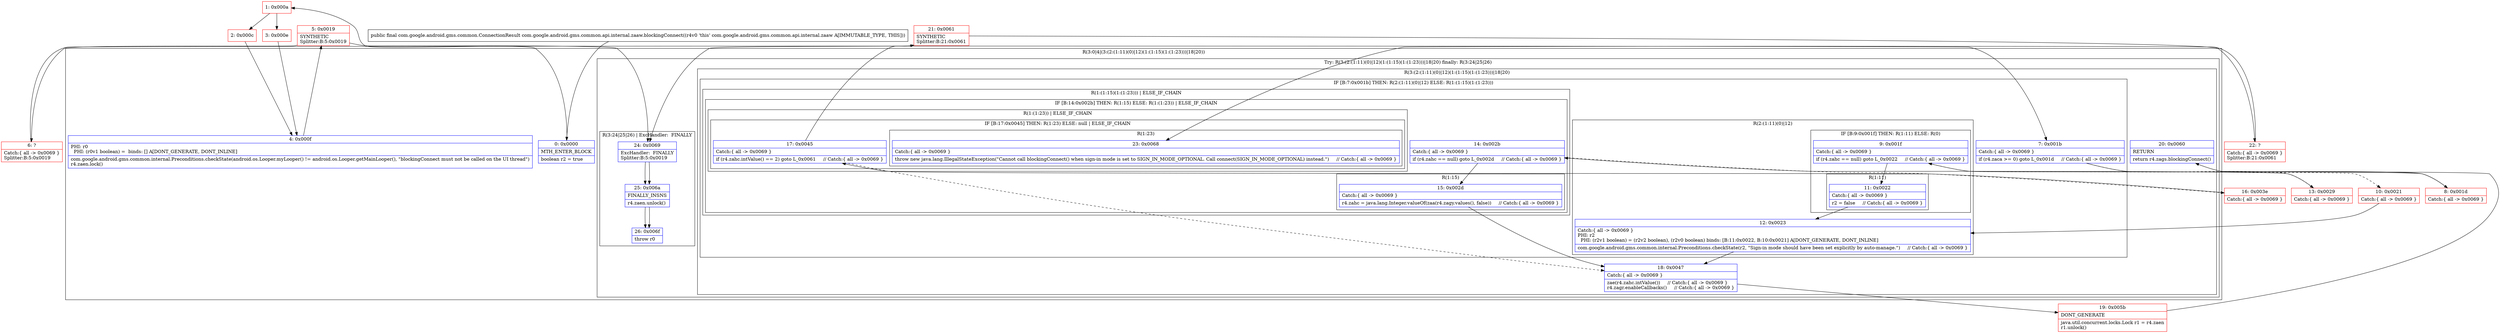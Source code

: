 digraph "CFG forcom.google.android.gms.common.api.internal.zaaw.blockingConnect()Lcom\/google\/android\/gms\/common\/ConnectionResult;" {
subgraph cluster_Region_1704200278 {
label = "R(3:0|4|(3:(2:(1:11)(0)|12)(1:(1:15)(1:(1:23)))|18|20))";
node [shape=record,color=blue];
Node_0 [shape=record,label="{0\:\ 0x0000|MTH_ENTER_BLOCK\l|boolean r2 = true\l}"];
Node_4 [shape=record,label="{4\:\ 0x000f|PHI: r0 \l  PHI: (r0v1 boolean) =  binds: [] A[DONT_GENERATE, DONT_INLINE]\l|com.google.android.gms.common.internal.Preconditions.checkState(android.os.Looper.myLooper() != android.os.Looper.getMainLooper(), \"blockingConnect must not be called on the UI thread\")\lr4.zaen.lock()\l}"];
subgraph cluster_TryCatchRegion_423989428 {
label = "Try: R(3:(2:(1:11)(0)|12)(1:(1:15)(1:(1:23)))|18|20) finally: R(3:24|25|26)";
node [shape=record,color=blue];
subgraph cluster_Region_1576547658 {
label = "R(3:(2:(1:11)(0)|12)(1:(1:15)(1:(1:23)))|18|20)";
node [shape=record,color=blue];
subgraph cluster_IfRegion_801178187 {
label = "IF [B:7:0x001b] THEN: R(2:(1:11)(0)|12) ELSE: R(1:(1:15)(1:(1:23)))";
node [shape=record,color=blue];
Node_7 [shape=record,label="{7\:\ 0x001b|Catch:\{ all \-\> 0x0069 \}\l|if (r4.zaca \>= 0) goto L_0x001d     \/\/ Catch:\{ all \-\> 0x0069 \}\l}"];
subgraph cluster_Region_1781244747 {
label = "R(2:(1:11)(0)|12)";
node [shape=record,color=blue];
subgraph cluster_IfRegion_852890889 {
label = "IF [B:9:0x001f] THEN: R(1:11) ELSE: R(0)";
node [shape=record,color=blue];
Node_9 [shape=record,label="{9\:\ 0x001f|Catch:\{ all \-\> 0x0069 \}\l|if (r4.zahc == null) goto L_0x0022     \/\/ Catch:\{ all \-\> 0x0069 \}\l}"];
subgraph cluster_Region_1938422694 {
label = "R(1:11)";
node [shape=record,color=blue];
Node_11 [shape=record,label="{11\:\ 0x0022|Catch:\{ all \-\> 0x0069 \}\l|r2 = false     \/\/ Catch:\{ all \-\> 0x0069 \}\l}"];
}
subgraph cluster_Region_119796695 {
label = "R(0)";
node [shape=record,color=blue];
}
}
Node_12 [shape=record,label="{12\:\ 0x0023|Catch:\{ all \-\> 0x0069 \}\lPHI: r2 \l  PHI: (r2v1 boolean) = (r2v2 boolean), (r2v0 boolean) binds: [B:11:0x0022, B:10:0x0021] A[DONT_GENERATE, DONT_INLINE]\l|com.google.android.gms.common.internal.Preconditions.checkState(r2, \"Sign\-in mode should have been set explicitly by auto\-manage.\")     \/\/ Catch:\{ all \-\> 0x0069 \}\l}"];
}
subgraph cluster_Region_460182556 {
label = "R(1:(1:15)(1:(1:23))) | ELSE_IF_CHAIN\l";
node [shape=record,color=blue];
subgraph cluster_IfRegion_1008291424 {
label = "IF [B:14:0x002b] THEN: R(1:15) ELSE: R(1:(1:23)) | ELSE_IF_CHAIN\l";
node [shape=record,color=blue];
Node_14 [shape=record,label="{14\:\ 0x002b|Catch:\{ all \-\> 0x0069 \}\l|if (r4.zahc == null) goto L_0x002d     \/\/ Catch:\{ all \-\> 0x0069 \}\l}"];
subgraph cluster_Region_1046833847 {
label = "R(1:15)";
node [shape=record,color=blue];
Node_15 [shape=record,label="{15\:\ 0x002d|Catch:\{ all \-\> 0x0069 \}\l|r4.zahc = java.lang.Integer.valueOf(zaa(r4.zagy.values(), false))     \/\/ Catch:\{ all \-\> 0x0069 \}\l}"];
}
subgraph cluster_Region_641768423 {
label = "R(1:(1:23)) | ELSE_IF_CHAIN\l";
node [shape=record,color=blue];
subgraph cluster_IfRegion_1400403463 {
label = "IF [B:17:0x0045] THEN: R(1:23) ELSE: null | ELSE_IF_CHAIN\l";
node [shape=record,color=blue];
Node_17 [shape=record,label="{17\:\ 0x0045|Catch:\{ all \-\> 0x0069 \}\l|if (r4.zahc.intValue() == 2) goto L_0x0061     \/\/ Catch:\{ all \-\> 0x0069 \}\l}"];
subgraph cluster_Region_635721798 {
label = "R(1:23)";
node [shape=record,color=blue];
Node_23 [shape=record,label="{23\:\ 0x0068|Catch:\{ all \-\> 0x0069 \}\l|throw new java.lang.IllegalStateException(\"Cannot call blockingConnect() when sign\-in mode is set to SIGN_IN_MODE_OPTIONAL. Call connect(SIGN_IN_MODE_OPTIONAL) instead.\")     \/\/ Catch:\{ all \-\> 0x0069 \}\l}"];
}
}
}
}
}
}
Node_18 [shape=record,label="{18\:\ 0x0047|Catch:\{ all \-\> 0x0069 \}\l|zae(r4.zahc.intValue())     \/\/ Catch:\{ all \-\> 0x0069 \}\lr4.zagr.enableCallbacks()     \/\/ Catch:\{ all \-\> 0x0069 \}\l}"];
Node_20 [shape=record,label="{20\:\ 0x0060|RETURN\l|return r4.zags.blockingConnect()\l}"];
}
subgraph cluster_Region_817999519 {
label = "R(3:24|25|26) | ExcHandler:  FINALLY\l";
node [shape=record,color=blue];
Node_24 [shape=record,label="{24\:\ 0x0069|ExcHandler:  FINALLY\lSplitter:B:5:0x0019\l}"];
Node_25 [shape=record,label="{25\:\ 0x006a|FINALLY_INSNS\l|r4.zaen.unlock()\l}"];
Node_26 [shape=record,label="{26\:\ 0x006f|throw r0\l}"];
}
}
}
subgraph cluster_Region_817999519 {
label = "R(3:24|25|26) | ExcHandler:  FINALLY\l";
node [shape=record,color=blue];
Node_24 [shape=record,label="{24\:\ 0x0069|ExcHandler:  FINALLY\lSplitter:B:5:0x0019\l}"];
Node_25 [shape=record,label="{25\:\ 0x006a|FINALLY_INSNS\l|r4.zaen.unlock()\l}"];
Node_26 [shape=record,label="{26\:\ 0x006f|throw r0\l}"];
}
Node_1 [shape=record,color=red,label="{1\:\ 0x000a}"];
Node_2 [shape=record,color=red,label="{2\:\ 0x000c}"];
Node_3 [shape=record,color=red,label="{3\:\ 0x000e}"];
Node_5 [shape=record,color=red,label="{5\:\ 0x0019|SYNTHETIC\lSplitter:B:5:0x0019\l}"];
Node_6 [shape=record,color=red,label="{6\:\ ?|Catch:\{ all \-\> 0x0069 \}\lSplitter:B:5:0x0019\l}"];
Node_8 [shape=record,color=red,label="{8\:\ 0x001d|Catch:\{ all \-\> 0x0069 \}\l}"];
Node_10 [shape=record,color=red,label="{10\:\ 0x0021|Catch:\{ all \-\> 0x0069 \}\l}"];
Node_13 [shape=record,color=red,label="{13\:\ 0x0029|Catch:\{ all \-\> 0x0069 \}\l}"];
Node_16 [shape=record,color=red,label="{16\:\ 0x003e|Catch:\{ all \-\> 0x0069 \}\l}"];
Node_19 [shape=record,color=red,label="{19\:\ 0x005b|DONT_GENERATE\l|java.util.concurrent.locks.Lock r1 = r4.zaen\lr1.unlock()\l}"];
Node_21 [shape=record,color=red,label="{21\:\ 0x0061|SYNTHETIC\lSplitter:B:21:0x0061\l}"];
Node_22 [shape=record,color=red,label="{22\:\ ?|Catch:\{ all \-\> 0x0069 \}\lSplitter:B:21:0x0061\l}"];
MethodNode[shape=record,label="{public final com.google.android.gms.common.ConnectionResult com.google.android.gms.common.api.internal.zaaw.blockingConnect((r4v0 'this' com.google.android.gms.common.api.internal.zaaw A[IMMUTABLE_TYPE, THIS])) }"];
MethodNode -> Node_0;
Node_0 -> Node_1;
Node_4 -> Node_5;
Node_7 -> Node_8;
Node_7 -> Node_13[style=dashed];
Node_9 -> Node_10[style=dashed];
Node_9 -> Node_11;
Node_11 -> Node_12;
Node_12 -> Node_18;
Node_14 -> Node_15;
Node_14 -> Node_16[style=dashed];
Node_15 -> Node_18;
Node_17 -> Node_18[style=dashed];
Node_17 -> Node_21;
Node_18 -> Node_19;
Node_24 -> Node_25;
Node_25 -> Node_26;
Node_24 -> Node_25;
Node_25 -> Node_26;
Node_1 -> Node_2;
Node_1 -> Node_3;
Node_2 -> Node_4;
Node_3 -> Node_4;
Node_5 -> Node_6;
Node_5 -> Node_24;
Node_6 -> Node_7;
Node_8 -> Node_9;
Node_10 -> Node_12;
Node_13 -> Node_14;
Node_16 -> Node_17;
Node_19 -> Node_20;
Node_21 -> Node_22;
Node_21 -> Node_24;
Node_22 -> Node_23;
}

